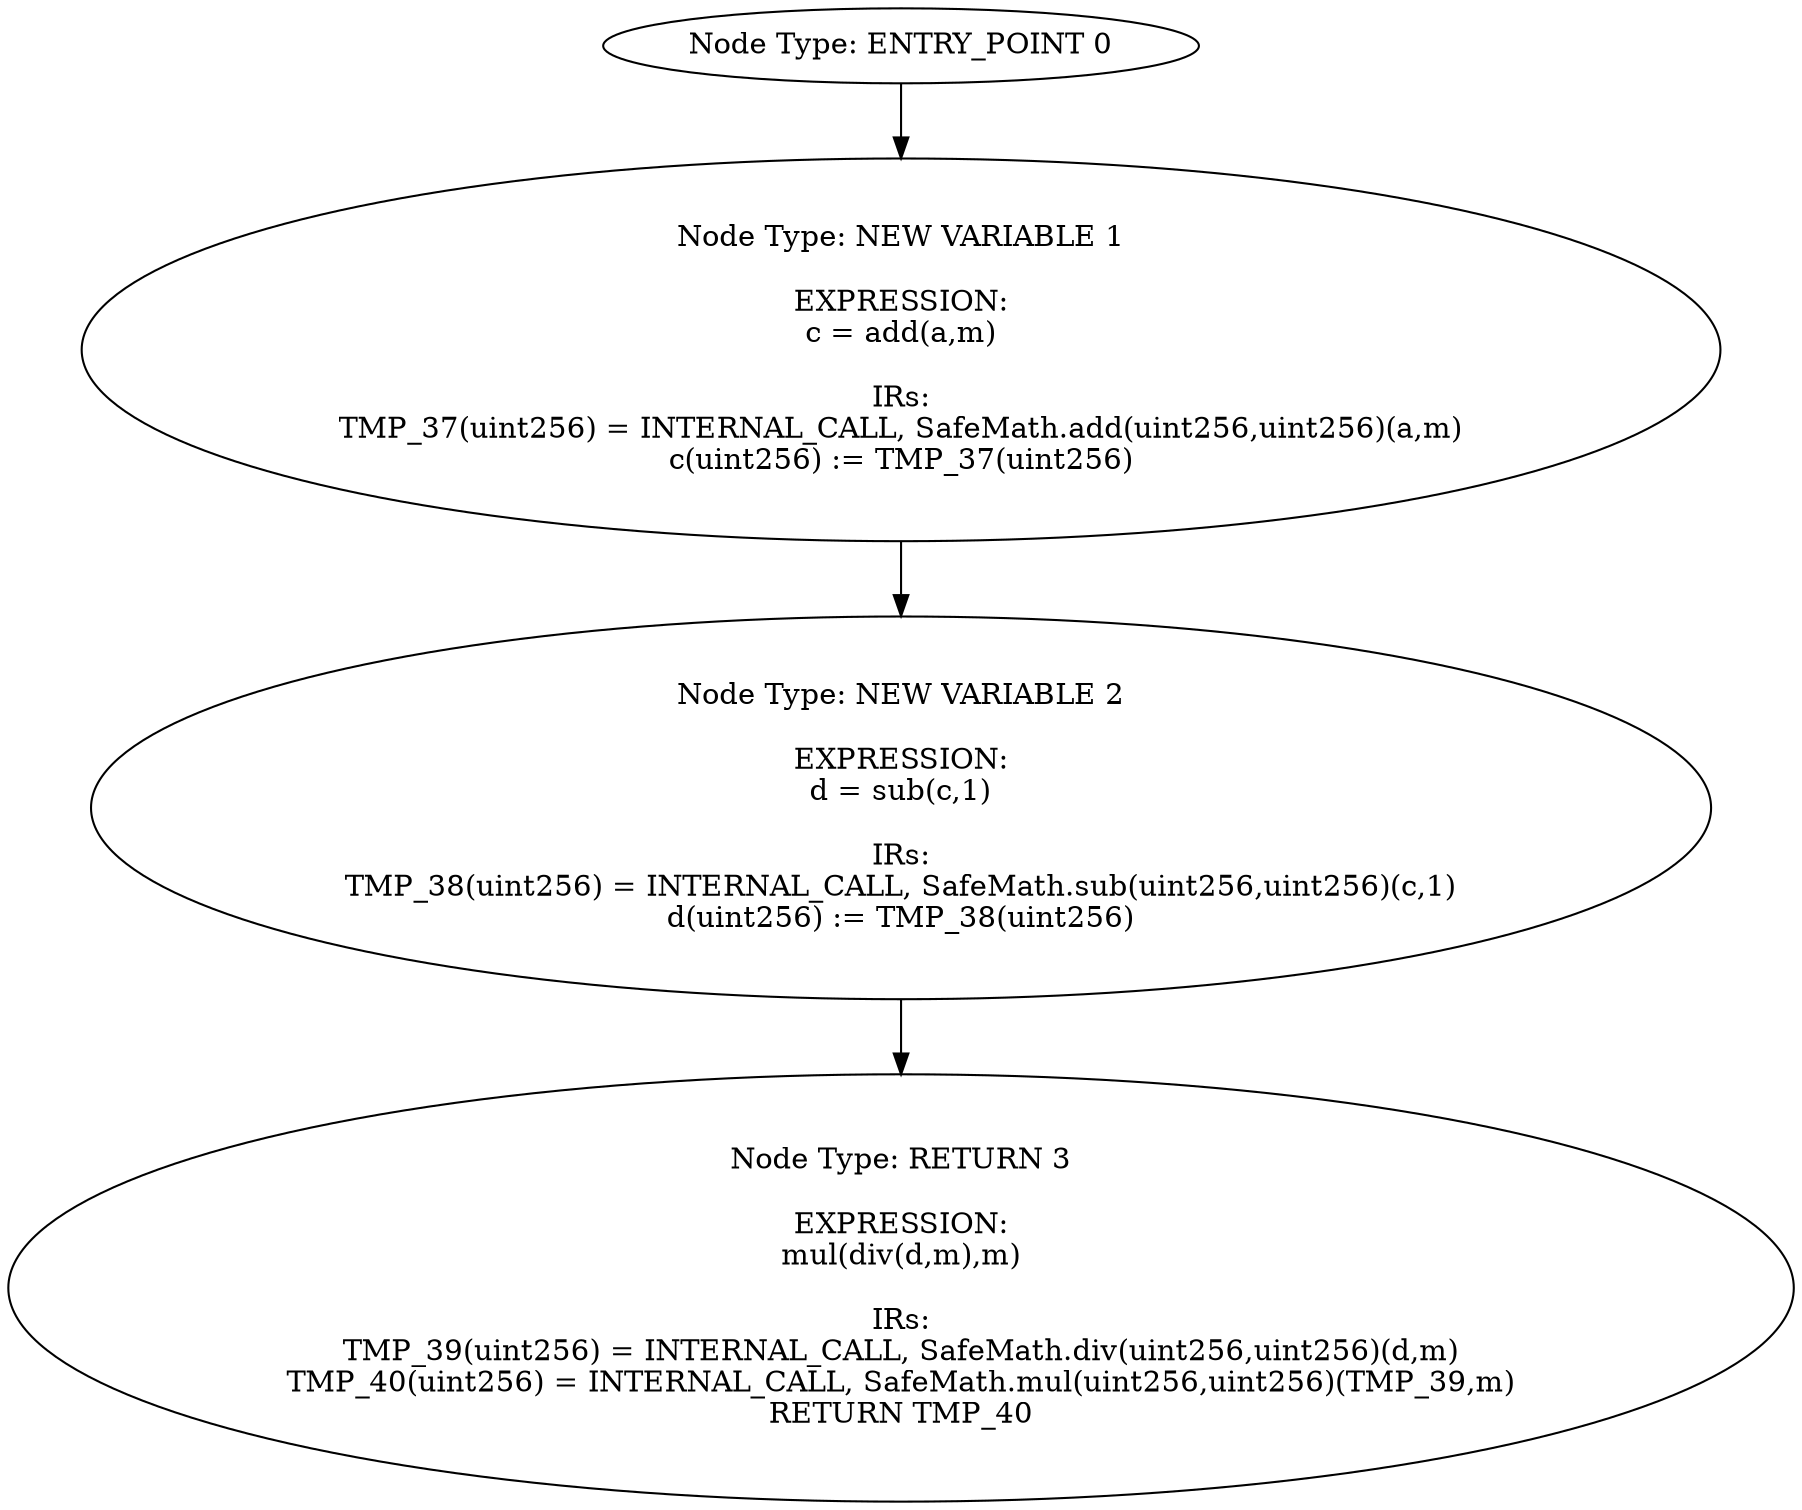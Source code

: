 digraph{
0[label="Node Type: ENTRY_POINT 0
"];
0->1;
1[label="Node Type: NEW VARIABLE 1

EXPRESSION:
c = add(a,m)

IRs:
TMP_37(uint256) = INTERNAL_CALL, SafeMath.add(uint256,uint256)(a,m)
c(uint256) := TMP_37(uint256)"];
1->2;
2[label="Node Type: NEW VARIABLE 2

EXPRESSION:
d = sub(c,1)

IRs:
TMP_38(uint256) = INTERNAL_CALL, SafeMath.sub(uint256,uint256)(c,1)
d(uint256) := TMP_38(uint256)"];
2->3;
3[label="Node Type: RETURN 3

EXPRESSION:
mul(div(d,m),m)

IRs:
TMP_39(uint256) = INTERNAL_CALL, SafeMath.div(uint256,uint256)(d,m)
TMP_40(uint256) = INTERNAL_CALL, SafeMath.mul(uint256,uint256)(TMP_39,m)
RETURN TMP_40"];
}
